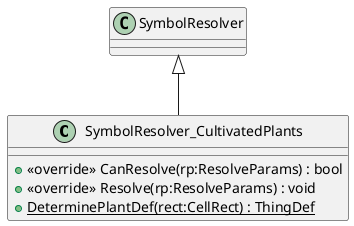 @startuml
class SymbolResolver_CultivatedPlants {
    + <<override>> CanResolve(rp:ResolveParams) : bool
    + <<override>> Resolve(rp:ResolveParams) : void
    + {static} DeterminePlantDef(rect:CellRect) : ThingDef
}
SymbolResolver <|-- SymbolResolver_CultivatedPlants
@enduml
